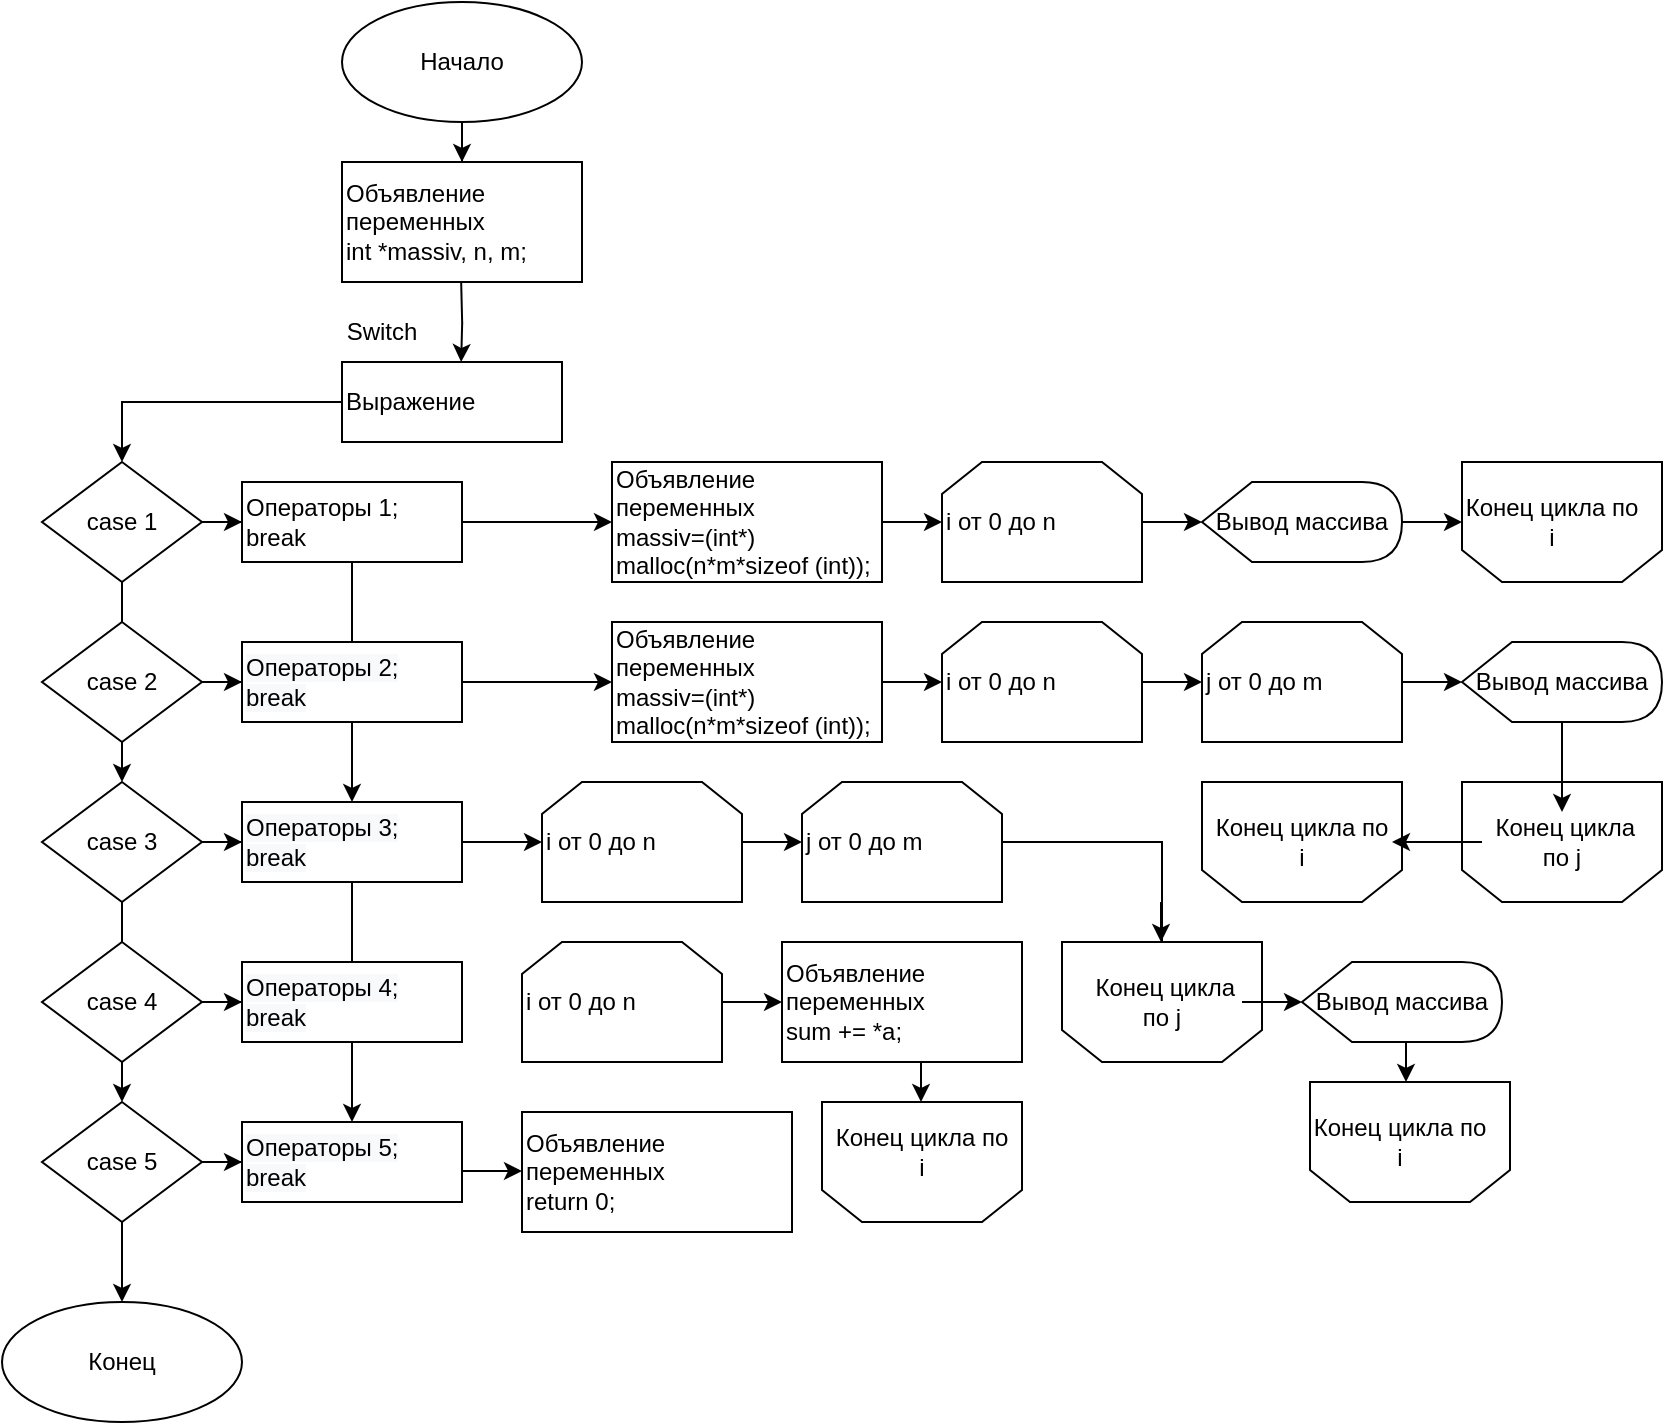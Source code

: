 <mxfile version="15.9.4" type="github">
  <diagram id="C5RBs43oDa-KdzZeNtuy" name="Page-1">
    <mxGraphModel dx="1113" dy="808" grid="1" gridSize="10" guides="1" tooltips="1" connect="1" arrows="1" fold="1" page="1" pageScale="1" pageWidth="1169" pageHeight="827" math="0" shadow="0">
      <root>
        <mxCell id="WIyWlLk6GJQsqaUBKTNV-0" />
        <mxCell id="WIyWlLk6GJQsqaUBKTNV-1" parent="WIyWlLk6GJQsqaUBKTNV-0" />
        <mxCell id="IxaDCCjqvWeZTsjXz5PL-16" style="edgeStyle=orthogonalEdgeStyle;rounded=0;orthogonalLoop=1;jettySize=auto;html=1;entryX=0.5;entryY=0;entryDx=0;entryDy=0;" edge="1" parent="WIyWlLk6GJQsqaUBKTNV-1" source="IxaDCCjqvWeZTsjXz5PL-0" target="IxaDCCjqvWeZTsjXz5PL-1">
          <mxGeometry relative="1" as="geometry" />
        </mxCell>
        <mxCell id="IxaDCCjqvWeZTsjXz5PL-0" value="Начало" style="ellipse;whiteSpace=wrap;html=1;" vertex="1" parent="WIyWlLk6GJQsqaUBKTNV-1">
          <mxGeometry x="320" y="30" width="120" height="60" as="geometry" />
        </mxCell>
        <mxCell id="IxaDCCjqvWeZTsjXz5PL-1" value="Объявление переменных&amp;nbsp;&lt;br&gt;int *massiv, n, m;" style="rounded=0;whiteSpace=wrap;html=1;align=left;" vertex="1" parent="WIyWlLk6GJQsqaUBKTNV-1">
          <mxGeometry x="320" y="110" width="120" height="60" as="geometry" />
        </mxCell>
        <mxCell id="IxaDCCjqvWeZTsjXz5PL-22" value="" style="edgeStyle=orthogonalEdgeStyle;rounded=0;orthogonalLoop=1;jettySize=auto;html=1;" edge="1" parent="WIyWlLk6GJQsqaUBKTNV-1" source="IxaDCCjqvWeZTsjXz5PL-2" target="IxaDCCjqvWeZTsjXz5PL-5">
          <mxGeometry relative="1" as="geometry" />
        </mxCell>
        <mxCell id="IxaDCCjqvWeZTsjXz5PL-2" value="Выражение" style="rounded=0;whiteSpace=wrap;html=1;align=left;" vertex="1" parent="WIyWlLk6GJQsqaUBKTNV-1">
          <mxGeometry x="320" y="210" width="110" height="40" as="geometry" />
        </mxCell>
        <mxCell id="IxaDCCjqvWeZTsjXz5PL-4" value="Switch" style="text;html=1;strokeColor=none;fillColor=none;align=center;verticalAlign=middle;whiteSpace=wrap;rounded=0;" vertex="1" parent="WIyWlLk6GJQsqaUBKTNV-1">
          <mxGeometry x="310" y="180" width="60" height="30" as="geometry" />
        </mxCell>
        <mxCell id="IxaDCCjqvWeZTsjXz5PL-23" value="" style="edgeStyle=orthogonalEdgeStyle;rounded=0;orthogonalLoop=1;jettySize=auto;html=1;" edge="1" parent="WIyWlLk6GJQsqaUBKTNV-1" source="IxaDCCjqvWeZTsjXz5PL-5" target="IxaDCCjqvWeZTsjXz5PL-9">
          <mxGeometry relative="1" as="geometry" />
        </mxCell>
        <mxCell id="IxaDCCjqvWeZTsjXz5PL-24" value="" style="edgeStyle=orthogonalEdgeStyle;rounded=0;orthogonalLoop=1;jettySize=auto;html=1;" edge="1" parent="WIyWlLk6GJQsqaUBKTNV-1" source="IxaDCCjqvWeZTsjXz5PL-5" target="IxaDCCjqvWeZTsjXz5PL-7">
          <mxGeometry relative="1" as="geometry" />
        </mxCell>
        <mxCell id="IxaDCCjqvWeZTsjXz5PL-5" value="case 1" style="rhombus;whiteSpace=wrap;html=1;align=center;" vertex="1" parent="WIyWlLk6GJQsqaUBKTNV-1">
          <mxGeometry x="170" y="260" width="80" height="60" as="geometry" />
        </mxCell>
        <mxCell id="IxaDCCjqvWeZTsjXz5PL-29" value="" style="edgeStyle=orthogonalEdgeStyle;rounded=0;orthogonalLoop=1;jettySize=auto;html=1;" edge="1" parent="WIyWlLk6GJQsqaUBKTNV-1" source="IxaDCCjqvWeZTsjXz5PL-6" target="IxaDCCjqvWeZTsjXz5PL-10">
          <mxGeometry relative="1" as="geometry" />
        </mxCell>
        <mxCell id="IxaDCCjqvWeZTsjXz5PL-6" value="case 2" style="rhombus;whiteSpace=wrap;html=1;align=center;" vertex="1" parent="WIyWlLk6GJQsqaUBKTNV-1">
          <mxGeometry x="170" y="340" width="80" height="60" as="geometry" />
        </mxCell>
        <mxCell id="IxaDCCjqvWeZTsjXz5PL-25" value="" style="edgeStyle=orthogonalEdgeStyle;rounded=0;orthogonalLoop=1;jettySize=auto;html=1;" edge="1" parent="WIyWlLk6GJQsqaUBKTNV-1" source="IxaDCCjqvWeZTsjXz5PL-7" target="IxaDCCjqvWeZTsjXz5PL-13">
          <mxGeometry relative="1" as="geometry" />
        </mxCell>
        <mxCell id="IxaDCCjqvWeZTsjXz5PL-28" value="" style="edgeStyle=orthogonalEdgeStyle;rounded=0;orthogonalLoop=1;jettySize=auto;html=1;" edge="1" parent="WIyWlLk6GJQsqaUBKTNV-1" source="IxaDCCjqvWeZTsjXz5PL-7" target="IxaDCCjqvWeZTsjXz5PL-11">
          <mxGeometry relative="1" as="geometry" />
        </mxCell>
        <mxCell id="IxaDCCjqvWeZTsjXz5PL-7" value="case 3" style="rhombus;whiteSpace=wrap;html=1;align=center;" vertex="1" parent="WIyWlLk6GJQsqaUBKTNV-1">
          <mxGeometry x="170" y="420" width="80" height="60" as="geometry" />
        </mxCell>
        <mxCell id="IxaDCCjqvWeZTsjXz5PL-27" value="" style="edgeStyle=orthogonalEdgeStyle;rounded=0;orthogonalLoop=1;jettySize=auto;html=1;" edge="1" parent="WIyWlLk6GJQsqaUBKTNV-1" source="IxaDCCjqvWeZTsjXz5PL-8" target="IxaDCCjqvWeZTsjXz5PL-12">
          <mxGeometry relative="1" as="geometry" />
        </mxCell>
        <mxCell id="IxaDCCjqvWeZTsjXz5PL-8" value="case 4" style="rhombus;whiteSpace=wrap;html=1;align=center;" vertex="1" parent="WIyWlLk6GJQsqaUBKTNV-1">
          <mxGeometry x="170" y="500" width="80" height="60" as="geometry" />
        </mxCell>
        <mxCell id="IxaDCCjqvWeZTsjXz5PL-31" value="" style="edgeStyle=orthogonalEdgeStyle;rounded=0;orthogonalLoop=1;jettySize=auto;html=1;" edge="1" parent="WIyWlLk6GJQsqaUBKTNV-1" source="IxaDCCjqvWeZTsjXz5PL-9" target="IxaDCCjqvWeZTsjXz5PL-11">
          <mxGeometry relative="1" as="geometry" />
        </mxCell>
        <mxCell id="IxaDCCjqvWeZTsjXz5PL-41" value="" style="edgeStyle=orthogonalEdgeStyle;rounded=0;orthogonalLoop=1;jettySize=auto;html=1;" edge="1" parent="WIyWlLk6GJQsqaUBKTNV-1" source="IxaDCCjqvWeZTsjXz5PL-9" target="IxaDCCjqvWeZTsjXz5PL-40">
          <mxGeometry relative="1" as="geometry" />
        </mxCell>
        <mxCell id="IxaDCCjqvWeZTsjXz5PL-9" value="Операторы 1; break" style="rounded=0;whiteSpace=wrap;html=1;align=left;" vertex="1" parent="WIyWlLk6GJQsqaUBKTNV-1">
          <mxGeometry x="270" y="270" width="110" height="40" as="geometry" />
        </mxCell>
        <mxCell id="IxaDCCjqvWeZTsjXz5PL-58" value="" style="edgeStyle=orthogonalEdgeStyle;rounded=0;orthogonalLoop=1;jettySize=auto;html=1;" edge="1" parent="WIyWlLk6GJQsqaUBKTNV-1" source="IxaDCCjqvWeZTsjXz5PL-10" target="IxaDCCjqvWeZTsjXz5PL-51">
          <mxGeometry relative="1" as="geometry" />
        </mxCell>
        <mxCell id="IxaDCCjqvWeZTsjXz5PL-10" value="&lt;span style=&quot;color: rgb(0 , 0 , 0) ; font-family: &amp;#34;helvetica&amp;#34; ; font-size: 12px ; font-style: normal ; font-weight: normal ; letter-spacing: normal ; text-align: left ; text-indent: 0px ; text-transform: none ; word-spacing: 0px ; background-color: rgb(248 , 249 , 250) ; text-decoration: none ; display: inline ; float: none&quot;&gt;Операторы 2; break&lt;/span&gt;" style="rounded=0;whiteSpace=wrap;html=1;align=left;" vertex="1" parent="WIyWlLk6GJQsqaUBKTNV-1">
          <mxGeometry x="270" y="350" width="110" height="40" as="geometry" />
        </mxCell>
        <mxCell id="IxaDCCjqvWeZTsjXz5PL-32" value="" style="edgeStyle=orthogonalEdgeStyle;rounded=0;orthogonalLoop=1;jettySize=auto;html=1;" edge="1" parent="WIyWlLk6GJQsqaUBKTNV-1" source="IxaDCCjqvWeZTsjXz5PL-11" target="IxaDCCjqvWeZTsjXz5PL-14">
          <mxGeometry relative="1" as="geometry" />
        </mxCell>
        <mxCell id="IxaDCCjqvWeZTsjXz5PL-88" value="" style="edgeStyle=orthogonalEdgeStyle;rounded=0;orthogonalLoop=1;jettySize=auto;html=1;" edge="1" parent="WIyWlLk6GJQsqaUBKTNV-1" source="IxaDCCjqvWeZTsjXz5PL-11" target="IxaDCCjqvWeZTsjXz5PL-78">
          <mxGeometry relative="1" as="geometry" />
        </mxCell>
        <mxCell id="IxaDCCjqvWeZTsjXz5PL-11" value="&lt;span style=&quot;color: rgb(0 , 0 , 0) ; font-family: &amp;#34;helvetica&amp;#34; ; font-size: 12px ; font-style: normal ; font-weight: normal ; letter-spacing: normal ; text-align: left ; text-indent: 0px ; text-transform: none ; word-spacing: 0px ; background-color: rgb(248 , 249 , 250) ; text-decoration: none ; display: inline ; float: none&quot;&gt;Операторы 3; break&lt;/span&gt;" style="rounded=0;whiteSpace=wrap;html=1;align=left;" vertex="1" parent="WIyWlLk6GJQsqaUBKTNV-1">
          <mxGeometry x="270" y="430" width="110" height="40" as="geometry" />
        </mxCell>
        <mxCell id="IxaDCCjqvWeZTsjXz5PL-12" value="&lt;span style=&quot;color: rgb(0 , 0 , 0) ; font-family: &amp;#34;helvetica&amp;#34; ; font-size: 12px ; font-style: normal ; font-weight: normal ; letter-spacing: normal ; text-align: left ; text-indent: 0px ; text-transform: none ; word-spacing: 0px ; background-color: rgb(248 , 249 , 250) ; text-decoration: none ; display: inline ; float: none&quot;&gt;Операторы 4; break&lt;/span&gt;" style="rounded=0;whiteSpace=wrap;html=1;align=left;" vertex="1" parent="WIyWlLk6GJQsqaUBKTNV-1">
          <mxGeometry x="270" y="510" width="110" height="40" as="geometry" />
        </mxCell>
        <mxCell id="IxaDCCjqvWeZTsjXz5PL-26" value="" style="edgeStyle=orthogonalEdgeStyle;rounded=0;orthogonalLoop=1;jettySize=auto;html=1;" edge="1" parent="WIyWlLk6GJQsqaUBKTNV-1" source="IxaDCCjqvWeZTsjXz5PL-13" target="IxaDCCjqvWeZTsjXz5PL-14">
          <mxGeometry relative="1" as="geometry" />
        </mxCell>
        <mxCell id="IxaDCCjqvWeZTsjXz5PL-109" value="" style="edgeStyle=orthogonalEdgeStyle;rounded=0;orthogonalLoop=1;jettySize=auto;html=1;" edge="1" parent="WIyWlLk6GJQsqaUBKTNV-1" source="IxaDCCjqvWeZTsjXz5PL-13" target="IxaDCCjqvWeZTsjXz5PL-108">
          <mxGeometry relative="1" as="geometry" />
        </mxCell>
        <mxCell id="IxaDCCjqvWeZTsjXz5PL-13" value="case 5" style="rhombus;whiteSpace=wrap;html=1;align=center;" vertex="1" parent="WIyWlLk6GJQsqaUBKTNV-1">
          <mxGeometry x="170" y="580" width="80" height="60" as="geometry" />
        </mxCell>
        <mxCell id="IxaDCCjqvWeZTsjXz5PL-14" value="&lt;span style=&quot;color: rgb(0 , 0 , 0) ; font-family: &amp;#34;helvetica&amp;#34; ; font-size: 12px ; font-style: normal ; font-weight: normal ; letter-spacing: normal ; text-align: left ; text-indent: 0px ; text-transform: none ; word-spacing: 0px ; background-color: rgb(248 , 249 , 250) ; text-decoration: none ; display: inline ; float: none&quot;&gt;Операторы 5; break&lt;/span&gt;" style="rounded=0;whiteSpace=wrap;html=1;align=left;" vertex="1" parent="WIyWlLk6GJQsqaUBKTNV-1">
          <mxGeometry x="270" y="590" width="110" height="40" as="geometry" />
        </mxCell>
        <mxCell id="IxaDCCjqvWeZTsjXz5PL-20" style="edgeStyle=orthogonalEdgeStyle;rounded=0;orthogonalLoop=1;jettySize=auto;html=1;entryX=0.5;entryY=0;entryDx=0;entryDy=0;" edge="1" parent="WIyWlLk6GJQsqaUBKTNV-1">
          <mxGeometry relative="1" as="geometry">
            <mxPoint x="379.58" y="170" as="sourcePoint" />
            <mxPoint x="379.58" y="210" as="targetPoint" />
          </mxGeometry>
        </mxCell>
        <mxCell id="IxaDCCjqvWeZTsjXz5PL-43" value="" style="edgeStyle=orthogonalEdgeStyle;rounded=0;orthogonalLoop=1;jettySize=auto;html=1;" edge="1" parent="WIyWlLk6GJQsqaUBKTNV-1" source="IxaDCCjqvWeZTsjXz5PL-40" target="IxaDCCjqvWeZTsjXz5PL-42">
          <mxGeometry relative="1" as="geometry" />
        </mxCell>
        <mxCell id="IxaDCCjqvWeZTsjXz5PL-40" value="&lt;span style=&quot;font-family: &amp;#34;helvetica&amp;#34;&quot;&gt;Объявление переменных&amp;nbsp;&lt;/span&gt;&lt;br style=&quot;font-family: &amp;#34;helvetica&amp;#34;&quot;&gt;&lt;span style=&quot;font-family: &amp;#34;helvetica&amp;#34;&quot;&gt;massiv=(int*) malloc(n*m*sizeof (int));&lt;/span&gt;" style="whiteSpace=wrap;html=1;align=left;rounded=0;" vertex="1" parent="WIyWlLk6GJQsqaUBKTNV-1">
          <mxGeometry x="455" y="260" width="135" height="60" as="geometry" />
        </mxCell>
        <mxCell id="IxaDCCjqvWeZTsjXz5PL-45" value="" style="edgeStyle=orthogonalEdgeStyle;rounded=0;orthogonalLoop=1;jettySize=auto;html=1;" edge="1" parent="WIyWlLk6GJQsqaUBKTNV-1" source="IxaDCCjqvWeZTsjXz5PL-42" target="IxaDCCjqvWeZTsjXz5PL-44">
          <mxGeometry relative="1" as="geometry" />
        </mxCell>
        <mxCell id="IxaDCCjqvWeZTsjXz5PL-42" value="i от 0 до n" style="shape=loopLimit;whiteSpace=wrap;html=1;align=left;" vertex="1" parent="WIyWlLk6GJQsqaUBKTNV-1">
          <mxGeometry x="620" y="260" width="100" height="60" as="geometry" />
        </mxCell>
        <mxCell id="IxaDCCjqvWeZTsjXz5PL-48" value="" style="edgeStyle=orthogonalEdgeStyle;rounded=0;orthogonalLoop=1;jettySize=auto;html=1;" edge="1" parent="WIyWlLk6GJQsqaUBKTNV-1" source="IxaDCCjqvWeZTsjXz5PL-44" target="IxaDCCjqvWeZTsjXz5PL-47">
          <mxGeometry relative="1" as="geometry" />
        </mxCell>
        <mxCell id="IxaDCCjqvWeZTsjXz5PL-44" value="Вывод массива" style="shape=display;whiteSpace=wrap;html=1;" vertex="1" parent="WIyWlLk6GJQsqaUBKTNV-1">
          <mxGeometry x="750" y="270" width="100" height="40" as="geometry" />
        </mxCell>
        <mxCell id="IxaDCCjqvWeZTsjXz5PL-47" value="" style="shape=loopLimit;whiteSpace=wrap;html=1;align=left;rotation=-180;" vertex="1" parent="WIyWlLk6GJQsqaUBKTNV-1">
          <mxGeometry x="880" y="260" width="100" height="60" as="geometry" />
        </mxCell>
        <mxCell id="IxaDCCjqvWeZTsjXz5PL-49" value="Конец цикла по i" style="text;html=1;strokeColor=none;fillColor=none;align=center;verticalAlign=middle;whiteSpace=wrap;rounded=0;" vertex="1" parent="WIyWlLk6GJQsqaUBKTNV-1">
          <mxGeometry x="880" y="275" width="90" height="30" as="geometry" />
        </mxCell>
        <mxCell id="IxaDCCjqvWeZTsjXz5PL-50" value="" style="edgeStyle=orthogonalEdgeStyle;rounded=0;orthogonalLoop=1;jettySize=auto;html=1;" edge="1" parent="WIyWlLk6GJQsqaUBKTNV-1" source="IxaDCCjqvWeZTsjXz5PL-51" target="IxaDCCjqvWeZTsjXz5PL-53">
          <mxGeometry relative="1" as="geometry" />
        </mxCell>
        <mxCell id="IxaDCCjqvWeZTsjXz5PL-51" value="&lt;span style=&quot;font-family: &amp;#34;helvetica&amp;#34;&quot;&gt;Объявление переменных&amp;nbsp;&lt;/span&gt;&lt;br style=&quot;font-family: &amp;#34;helvetica&amp;#34;&quot;&gt;&lt;span style=&quot;font-family: &amp;#34;helvetica&amp;#34;&quot;&gt;massiv=(int*) malloc(n*m*sizeof (int));&lt;/span&gt;" style="whiteSpace=wrap;html=1;align=left;rounded=0;" vertex="1" parent="WIyWlLk6GJQsqaUBKTNV-1">
          <mxGeometry x="455" y="340" width="135" height="60" as="geometry" />
        </mxCell>
        <mxCell id="IxaDCCjqvWeZTsjXz5PL-63" value="" style="edgeStyle=orthogonalEdgeStyle;rounded=0;orthogonalLoop=1;jettySize=auto;html=1;" edge="1" parent="WIyWlLk6GJQsqaUBKTNV-1" source="IxaDCCjqvWeZTsjXz5PL-53" target="IxaDCCjqvWeZTsjXz5PL-59">
          <mxGeometry relative="1" as="geometry" />
        </mxCell>
        <mxCell id="IxaDCCjqvWeZTsjXz5PL-53" value="i от 0 до n" style="shape=loopLimit;whiteSpace=wrap;html=1;align=left;" vertex="1" parent="WIyWlLk6GJQsqaUBKTNV-1">
          <mxGeometry x="620" y="340" width="100" height="60" as="geometry" />
        </mxCell>
        <mxCell id="IxaDCCjqvWeZTsjXz5PL-56" value="" style="shape=loopLimit;whiteSpace=wrap;html=1;align=left;rotation=-180;" vertex="1" parent="WIyWlLk6GJQsqaUBKTNV-1">
          <mxGeometry x="750" y="420" width="100" height="60" as="geometry" />
        </mxCell>
        <mxCell id="IxaDCCjqvWeZTsjXz5PL-57" value="Конец цикла по i" style="text;html=1;strokeColor=none;fillColor=none;align=center;verticalAlign=middle;whiteSpace=wrap;rounded=0;" vertex="1" parent="WIyWlLk6GJQsqaUBKTNV-1">
          <mxGeometry x="755" y="435" width="90" height="30" as="geometry" />
        </mxCell>
        <mxCell id="IxaDCCjqvWeZTsjXz5PL-111" value="" style="edgeStyle=orthogonalEdgeStyle;rounded=0;orthogonalLoop=1;jettySize=auto;html=1;" edge="1" parent="WIyWlLk6GJQsqaUBKTNV-1" source="IxaDCCjqvWeZTsjXz5PL-59" target="IxaDCCjqvWeZTsjXz5PL-110">
          <mxGeometry relative="1" as="geometry" />
        </mxCell>
        <mxCell id="IxaDCCjqvWeZTsjXz5PL-59" value="j от 0 до m" style="shape=loopLimit;whiteSpace=wrap;html=1;align=left;" vertex="1" parent="WIyWlLk6GJQsqaUBKTNV-1">
          <mxGeometry x="750" y="340" width="100" height="60" as="geometry" />
        </mxCell>
        <mxCell id="IxaDCCjqvWeZTsjXz5PL-61" value="" style="shape=loopLimit;whiteSpace=wrap;html=1;align=left;rotation=-180;" vertex="1" parent="WIyWlLk6GJQsqaUBKTNV-1">
          <mxGeometry x="880" y="420" width="100" height="60" as="geometry" />
        </mxCell>
        <mxCell id="IxaDCCjqvWeZTsjXz5PL-113" value="" style="edgeStyle=orthogonalEdgeStyle;rounded=0;orthogonalLoop=1;jettySize=auto;html=1;" edge="1" parent="WIyWlLk6GJQsqaUBKTNV-1" source="IxaDCCjqvWeZTsjXz5PL-62" target="IxaDCCjqvWeZTsjXz5PL-57">
          <mxGeometry relative="1" as="geometry" />
        </mxCell>
        <mxCell id="IxaDCCjqvWeZTsjXz5PL-62" value="&amp;nbsp;Конец цикла по j" style="text;html=1;strokeColor=none;fillColor=none;align=center;verticalAlign=middle;whiteSpace=wrap;rounded=0;" vertex="1" parent="WIyWlLk6GJQsqaUBKTNV-1">
          <mxGeometry x="890" y="435" width="80" height="30" as="geometry" />
        </mxCell>
        <mxCell id="IxaDCCjqvWeZTsjXz5PL-71" value="" style="edgeStyle=orthogonalEdgeStyle;rounded=0;orthogonalLoop=1;jettySize=auto;html=1;" edge="1" parent="WIyWlLk6GJQsqaUBKTNV-1" source="IxaDCCjqvWeZTsjXz5PL-72">
          <mxGeometry relative="1" as="geometry">
            <mxPoint x="544" y="450" as="targetPoint" />
          </mxGeometry>
        </mxCell>
        <mxCell id="IxaDCCjqvWeZTsjXz5PL-77" value="" style="edgeStyle=orthogonalEdgeStyle;rounded=0;orthogonalLoop=1;jettySize=auto;html=1;" edge="1" parent="WIyWlLk6GJQsqaUBKTNV-1" source="IxaDCCjqvWeZTsjXz5PL-78" target="IxaDCCjqvWeZTsjXz5PL-84">
          <mxGeometry relative="1" as="geometry" />
        </mxCell>
        <mxCell id="IxaDCCjqvWeZTsjXz5PL-78" value="i от 0 до n" style="shape=loopLimit;whiteSpace=wrap;html=1;align=left;" vertex="1" parent="WIyWlLk6GJQsqaUBKTNV-1">
          <mxGeometry x="420" y="420" width="100" height="60" as="geometry" />
        </mxCell>
        <mxCell id="IxaDCCjqvWeZTsjXz5PL-79" value="Вывод массива" style="shape=display;whiteSpace=wrap;html=1;" vertex="1" parent="WIyWlLk6GJQsqaUBKTNV-1">
          <mxGeometry x="800" y="510" width="100" height="40" as="geometry" />
        </mxCell>
        <mxCell id="IxaDCCjqvWeZTsjXz5PL-80" value="" style="shape=loopLimit;whiteSpace=wrap;html=1;align=left;rotation=-180;" vertex="1" parent="WIyWlLk6GJQsqaUBKTNV-1">
          <mxGeometry x="804" y="570" width="100" height="60" as="geometry" />
        </mxCell>
        <mxCell id="IxaDCCjqvWeZTsjXz5PL-82" value="Конец цикла по i" style="text;html=1;strokeColor=none;fillColor=none;align=center;verticalAlign=middle;whiteSpace=wrap;rounded=0;" vertex="1" parent="WIyWlLk6GJQsqaUBKTNV-1">
          <mxGeometry x="804" y="585" width="90" height="30" as="geometry" />
        </mxCell>
        <mxCell id="IxaDCCjqvWeZTsjXz5PL-83" value="" style="edgeStyle=orthogonalEdgeStyle;rounded=0;orthogonalLoop=1;jettySize=auto;html=1;" edge="1" parent="WIyWlLk6GJQsqaUBKTNV-1" source="IxaDCCjqvWeZTsjXz5PL-84" target="IxaDCCjqvWeZTsjXz5PL-86">
          <mxGeometry relative="1" as="geometry" />
        </mxCell>
        <mxCell id="IxaDCCjqvWeZTsjXz5PL-84" value="j от 0 до m" style="shape=loopLimit;whiteSpace=wrap;html=1;align=left;" vertex="1" parent="WIyWlLk6GJQsqaUBKTNV-1">
          <mxGeometry x="550" y="420" width="100" height="60" as="geometry" />
        </mxCell>
        <mxCell id="IxaDCCjqvWeZTsjXz5PL-85" value="" style="shape=loopLimit;whiteSpace=wrap;html=1;align=left;rotation=-180;" vertex="1" parent="WIyWlLk6GJQsqaUBKTNV-1">
          <mxGeometry x="680" y="500" width="100" height="60" as="geometry" />
        </mxCell>
        <mxCell id="IxaDCCjqvWeZTsjXz5PL-99" value="" style="edgeStyle=orthogonalEdgeStyle;rounded=0;orthogonalLoop=1;jettySize=auto;html=1;" edge="1" parent="WIyWlLk6GJQsqaUBKTNV-1" source="IxaDCCjqvWeZTsjXz5PL-86" target="IxaDCCjqvWeZTsjXz5PL-79">
          <mxGeometry relative="1" as="geometry" />
        </mxCell>
        <mxCell id="IxaDCCjqvWeZTsjXz5PL-86" value="&amp;nbsp;Конец цикла по j" style="text;html=1;strokeColor=none;fillColor=none;align=center;verticalAlign=middle;whiteSpace=wrap;rounded=0;" vertex="1" parent="WIyWlLk6GJQsqaUBKTNV-1">
          <mxGeometry x="690" y="515" width="80" height="30" as="geometry" />
        </mxCell>
        <mxCell id="IxaDCCjqvWeZTsjXz5PL-87" style="edgeStyle=orthogonalEdgeStyle;rounded=0;orthogonalLoop=1;jettySize=auto;html=1;entryX=0.5;entryY=0;entryDx=0;entryDy=0;" edge="1" parent="WIyWlLk6GJQsqaUBKTNV-1">
          <mxGeometry relative="1" as="geometry">
            <mxPoint x="729.5" y="480" as="sourcePoint" />
            <mxPoint x="729.5" y="500" as="targetPoint" />
          </mxGeometry>
        </mxCell>
        <mxCell id="IxaDCCjqvWeZTsjXz5PL-89" value="" style="edgeStyle=orthogonalEdgeStyle;rounded=0;orthogonalLoop=1;jettySize=auto;html=1;" edge="1" parent="WIyWlLk6GJQsqaUBKTNV-1" source="IxaDCCjqvWeZTsjXz5PL-90">
          <mxGeometry relative="1" as="geometry">
            <mxPoint x="540" y="530" as="targetPoint" />
          </mxGeometry>
        </mxCell>
        <mxCell id="IxaDCCjqvWeZTsjXz5PL-90" value="i от 0 до n" style="shape=loopLimit;whiteSpace=wrap;html=1;align=left;" vertex="1" parent="WIyWlLk6GJQsqaUBKTNV-1">
          <mxGeometry x="410" y="500" width="100" height="60" as="geometry" />
        </mxCell>
        <mxCell id="IxaDCCjqvWeZTsjXz5PL-93" value="" style="shape=loopLimit;whiteSpace=wrap;html=1;align=left;rotation=-180;" vertex="1" parent="WIyWlLk6GJQsqaUBKTNV-1">
          <mxGeometry x="560" y="580" width="100" height="60" as="geometry" />
        </mxCell>
        <mxCell id="IxaDCCjqvWeZTsjXz5PL-94" value="Конец цикла по i" style="text;html=1;strokeColor=none;fillColor=none;align=center;verticalAlign=middle;whiteSpace=wrap;rounded=0;" vertex="1" parent="WIyWlLk6GJQsqaUBKTNV-1">
          <mxGeometry x="565" y="590" width="90" height="30" as="geometry" />
        </mxCell>
        <mxCell id="IxaDCCjqvWeZTsjXz5PL-96" value="Объявление переменных&amp;nbsp;&lt;br&gt;sum += *a;" style="rounded=0;whiteSpace=wrap;html=1;align=left;" vertex="1" parent="WIyWlLk6GJQsqaUBKTNV-1">
          <mxGeometry x="540" y="500" width="120" height="60" as="geometry" />
        </mxCell>
        <mxCell id="IxaDCCjqvWeZTsjXz5PL-102" style="edgeStyle=orthogonalEdgeStyle;rounded=0;orthogonalLoop=1;jettySize=auto;html=1;entryX=0.5;entryY=0;entryDx=0;entryDy=0;" edge="1" parent="WIyWlLk6GJQsqaUBKTNV-1">
          <mxGeometry relative="1" as="geometry">
            <mxPoint x="852" y="550" as="sourcePoint" />
            <mxPoint x="852" y="570" as="targetPoint" />
          </mxGeometry>
        </mxCell>
        <mxCell id="IxaDCCjqvWeZTsjXz5PL-104" style="edgeStyle=orthogonalEdgeStyle;rounded=0;orthogonalLoop=1;jettySize=auto;html=1;entryX=0.5;entryY=0;entryDx=0;entryDy=0;" edge="1" parent="WIyWlLk6GJQsqaUBKTNV-1">
          <mxGeometry relative="1" as="geometry">
            <mxPoint x="609.5" y="560" as="sourcePoint" />
            <mxPoint x="609.5" y="580" as="targetPoint" />
          </mxGeometry>
        </mxCell>
        <mxCell id="IxaDCCjqvWeZTsjXz5PL-105" value="&lt;span style=&quot;font-family: &amp;#34;helvetica&amp;#34;&quot;&gt;Объявление переменных&amp;nbsp;&lt;/span&gt;&lt;br style=&quot;font-family: &amp;#34;helvetica&amp;#34;&quot;&gt;&lt;span style=&quot;font-family: &amp;#34;helvetica&amp;#34;&quot;&gt;return 0;&lt;/span&gt;" style="whiteSpace=wrap;html=1;align=left;rounded=0;" vertex="1" parent="WIyWlLk6GJQsqaUBKTNV-1">
          <mxGeometry x="410" y="585" width="135" height="60" as="geometry" />
        </mxCell>
        <mxCell id="IxaDCCjqvWeZTsjXz5PL-107" value="" style="edgeStyle=orthogonalEdgeStyle;rounded=0;orthogonalLoop=1;jettySize=auto;html=1;" edge="1" parent="WIyWlLk6GJQsqaUBKTNV-1">
          <mxGeometry relative="1" as="geometry">
            <mxPoint x="380" y="614.5" as="sourcePoint" />
            <mxPoint x="410" y="614.5" as="targetPoint" />
          </mxGeometry>
        </mxCell>
        <mxCell id="IxaDCCjqvWeZTsjXz5PL-108" value="Конец" style="ellipse;whiteSpace=wrap;html=1;" vertex="1" parent="WIyWlLk6GJQsqaUBKTNV-1">
          <mxGeometry x="150" y="680" width="120" height="60" as="geometry" />
        </mxCell>
        <mxCell id="IxaDCCjqvWeZTsjXz5PL-112" value="" style="edgeStyle=orthogonalEdgeStyle;rounded=0;orthogonalLoop=1;jettySize=auto;html=1;" edge="1" parent="WIyWlLk6GJQsqaUBKTNV-1" source="IxaDCCjqvWeZTsjXz5PL-110" target="IxaDCCjqvWeZTsjXz5PL-62">
          <mxGeometry relative="1" as="geometry" />
        </mxCell>
        <mxCell id="IxaDCCjqvWeZTsjXz5PL-110" value="Вывод массива" style="shape=display;whiteSpace=wrap;html=1;" vertex="1" parent="WIyWlLk6GJQsqaUBKTNV-1">
          <mxGeometry x="880" y="350" width="100" height="40" as="geometry" />
        </mxCell>
      </root>
    </mxGraphModel>
  </diagram>
</mxfile>
